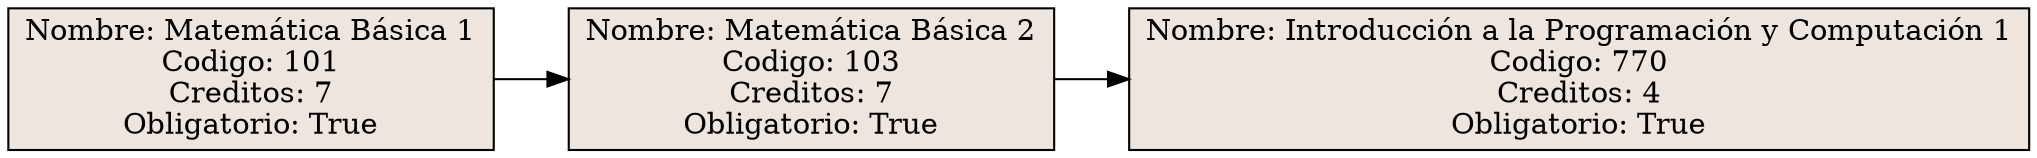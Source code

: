 digraph {
rankdir="LR" 
node[shape = "box", style=filled, fillcolor=seashell2]
n101[label= "Nombre: Matemática Básica 1
Codigo: 101
Creditos: 7
Obligatorio: True"];
n103[label= "Nombre: Matemática Básica 2
Codigo: 103
Creditos: 7
Obligatorio: True"];
n101->n103
n770[label= "Nombre: Introducción a la Programación y Computación 1
Codigo: 770
Creditos: 4
Obligatorio: True"];
n103->n770
}

